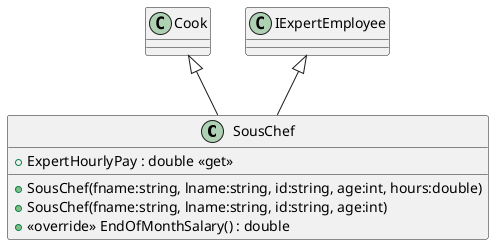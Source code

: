 @startuml
class SousChef {
    + ExpertHourlyPay : double <<get>>
    + SousChef(fname:string, lname:string, id:string, age:int, hours:double)
    + SousChef(fname:string, lname:string, id:string, age:int)
    + <<override>> EndOfMonthSalary() : double
}
Cook <|-- SousChef
IExpertEmployee <|-- SousChef
@enduml
